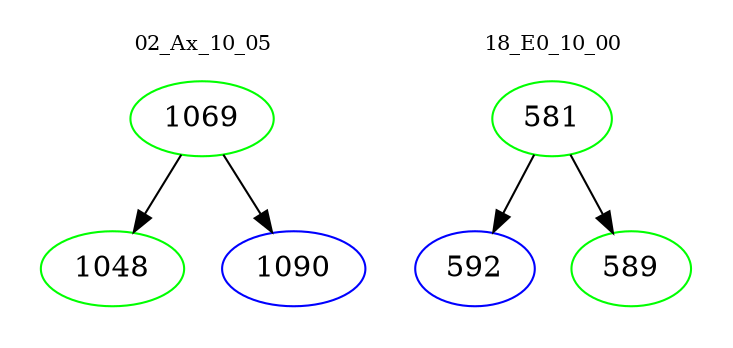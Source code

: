 digraph{
subgraph cluster_0 {
color = white
label = "02_Ax_10_05";
fontsize=10;
T0_1069 [label="1069", color="green"]
T0_1069 -> T0_1048 [color="black"]
T0_1048 [label="1048", color="green"]
T0_1069 -> T0_1090 [color="black"]
T0_1090 [label="1090", color="blue"]
}
subgraph cluster_1 {
color = white
label = "18_E0_10_00";
fontsize=10;
T1_581 [label="581", color="green"]
T1_581 -> T1_592 [color="black"]
T1_592 [label="592", color="blue"]
T1_581 -> T1_589 [color="black"]
T1_589 [label="589", color="green"]
}
}

